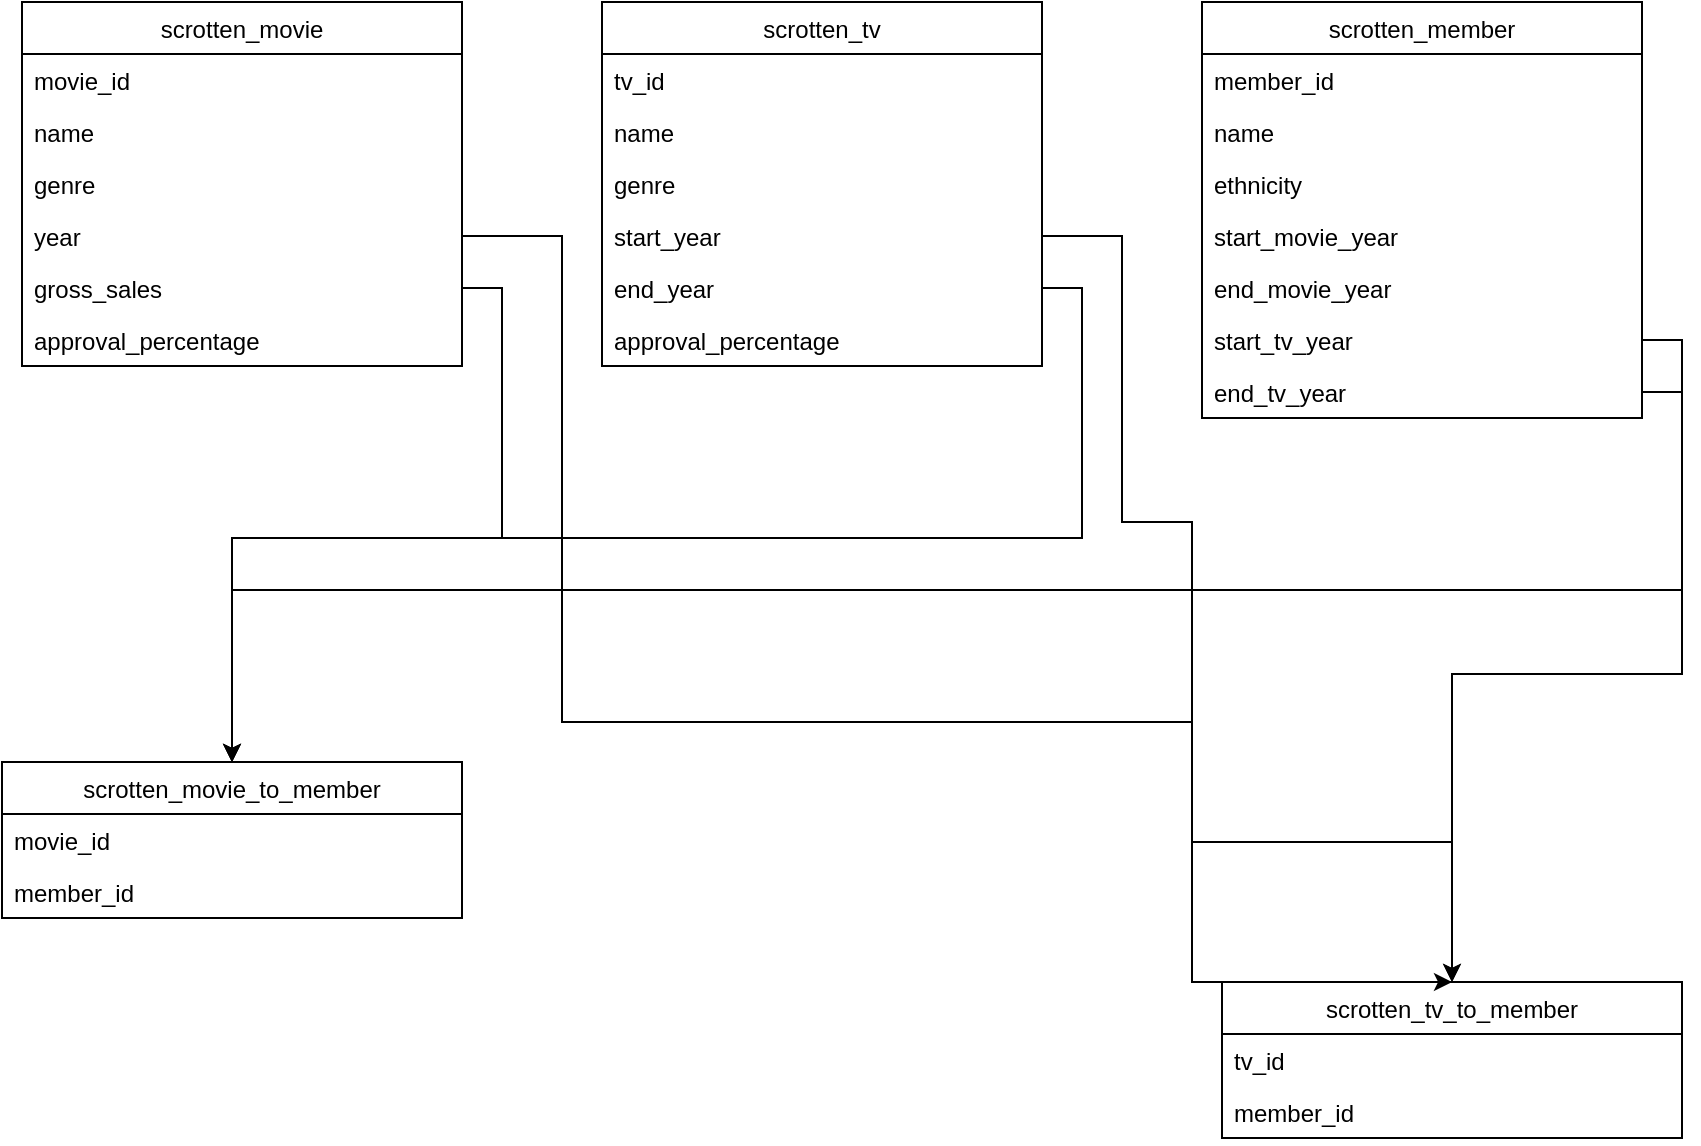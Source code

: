 <mxfile>
    <diagram name="Page-1" id="9f46799a-70d6-7492-0946-bef42562c5a5">
        <mxGraphModel dx="421" dy="753" grid="1" gridSize="10" guides="1" tooltips="1" connect="1" arrows="1" fold="1" page="1" pageScale="1" pageWidth="1100" pageHeight="850" background="none" math="0" shadow="0">
            <root>
                <mxCell id="0"/>
                <mxCell id="1" parent="0"/>
                <mxCell id="0PVAmD6CbVCiySTQS2vP-5" value="scrotten_movie" style="swimlane;fontStyle=0;childLayout=stackLayout;horizontal=1;startSize=26;horizontalStack=0;resizeParent=1;resizeParentMax=0;resizeLast=0;collapsible=1;marginBottom=0;" parent="1" vertex="1">
                    <mxGeometry x="90" y="80" width="220" height="182" as="geometry"/>
                </mxCell>
                <mxCell id="0PVAmD6CbVCiySTQS2vP-6" value="movie_id" style="text;strokeColor=none;fillColor=none;align=left;verticalAlign=top;spacingLeft=4;spacingRight=4;overflow=hidden;rotatable=0;points=[[0,0.5],[1,0.5]];portConstraint=eastwest;" parent="0PVAmD6CbVCiySTQS2vP-5" vertex="1">
                    <mxGeometry y="26" width="220" height="26" as="geometry"/>
                </mxCell>
                <mxCell id="0PVAmD6CbVCiySTQS2vP-7" value="name" style="text;strokeColor=none;fillColor=none;align=left;verticalAlign=top;spacingLeft=4;spacingRight=4;overflow=hidden;rotatable=0;points=[[0,0.5],[1,0.5]];portConstraint=eastwest;" parent="0PVAmD6CbVCiySTQS2vP-5" vertex="1">
                    <mxGeometry y="52" width="220" height="26" as="geometry"/>
                </mxCell>
                <mxCell id="0PVAmD6CbVCiySTQS2vP-27" value="genre" style="text;strokeColor=none;fillColor=none;align=left;verticalAlign=top;spacingLeft=4;spacingRight=4;overflow=hidden;rotatable=0;points=[[0,0.5],[1,0.5]];portConstraint=eastwest;" parent="0PVAmD6CbVCiySTQS2vP-5" vertex="1">
                    <mxGeometry y="78" width="220" height="26" as="geometry"/>
                </mxCell>
                <mxCell id="0PVAmD6CbVCiySTQS2vP-8" value="year" style="text;strokeColor=none;fillColor=none;align=left;verticalAlign=top;spacingLeft=4;spacingRight=4;overflow=hidden;rotatable=0;points=[[0,0.5],[1,0.5]];portConstraint=eastwest;" parent="0PVAmD6CbVCiySTQS2vP-5" vertex="1">
                    <mxGeometry y="104" width="220" height="26" as="geometry"/>
                </mxCell>
                <mxCell id="0PVAmD6CbVCiySTQS2vP-30" value="gross_sales" style="text;strokeColor=none;fillColor=none;align=left;verticalAlign=top;spacingLeft=4;spacingRight=4;overflow=hidden;rotatable=0;points=[[0,0.5],[1,0.5]];portConstraint=eastwest;" parent="0PVAmD6CbVCiySTQS2vP-5" vertex="1">
                    <mxGeometry y="130" width="220" height="26" as="geometry"/>
                </mxCell>
                <mxCell id="23" value="approval_percentage" style="text;strokeColor=none;fillColor=none;align=left;verticalAlign=top;spacingLeft=4;spacingRight=4;overflow=hidden;rotatable=0;points=[[0,0.5],[1,0.5]];portConstraint=eastwest;" parent="0PVAmD6CbVCiySTQS2vP-5" vertex="1">
                    <mxGeometry y="156" width="220" height="26" as="geometry"/>
                </mxCell>
                <mxCell id="0PVAmD6CbVCiySTQS2vP-11" value="scrotten_member" style="swimlane;fontStyle=0;childLayout=stackLayout;horizontal=1;startSize=26;horizontalStack=0;resizeParent=1;resizeParentMax=0;resizeLast=0;collapsible=1;marginBottom=0;" parent="1" vertex="1">
                    <mxGeometry x="680" y="80" width="220" height="208" as="geometry"/>
                </mxCell>
                <mxCell id="0PVAmD6CbVCiySTQS2vP-12" value="member_id" style="text;strokeColor=none;fillColor=none;align=left;verticalAlign=top;spacingLeft=4;spacingRight=4;overflow=hidden;rotatable=0;points=[[0,0.5],[1,0.5]];portConstraint=eastwest;" parent="0PVAmD6CbVCiySTQS2vP-11" vertex="1">
                    <mxGeometry y="26" width="220" height="26" as="geometry"/>
                </mxCell>
                <mxCell id="0PVAmD6CbVCiySTQS2vP-29" value="name" style="text;strokeColor=none;fillColor=none;align=left;verticalAlign=top;spacingLeft=4;spacingRight=4;overflow=hidden;rotatable=0;points=[[0,0.5],[1,0.5]];portConstraint=eastwest;" parent="0PVAmD6CbVCiySTQS2vP-11" vertex="1">
                    <mxGeometry y="52" width="220" height="26" as="geometry"/>
                </mxCell>
                <mxCell id="0PVAmD6CbVCiySTQS2vP-26" value="ethnicity" style="text;strokeColor=none;fillColor=none;align=left;verticalAlign=top;spacingLeft=4;spacingRight=4;overflow=hidden;rotatable=0;points=[[0,0.5],[1,0.5]];portConstraint=eastwest;" parent="0PVAmD6CbVCiySTQS2vP-11" vertex="1">
                    <mxGeometry y="78" width="220" height="26" as="geometry"/>
                </mxCell>
                <mxCell id="0PVAmD6CbVCiySTQS2vP-13" value="start_movie_year" style="text;strokeColor=none;fillColor=none;align=left;verticalAlign=top;spacingLeft=4;spacingRight=4;overflow=hidden;rotatable=0;points=[[0,0.5],[1,0.5]];portConstraint=eastwest;" parent="0PVAmD6CbVCiySTQS2vP-11" vertex="1">
                    <mxGeometry y="104" width="220" height="26" as="geometry"/>
                </mxCell>
                <mxCell id="0PVAmD6CbVCiySTQS2vP-23" value="end_movie_year" style="text;strokeColor=none;fillColor=none;align=left;verticalAlign=top;spacingLeft=4;spacingRight=4;overflow=hidden;rotatable=0;points=[[0,0.5],[1,0.5]];portConstraint=eastwest;" parent="0PVAmD6CbVCiySTQS2vP-11" vertex="1">
                    <mxGeometry y="130" width="220" height="26" as="geometry"/>
                </mxCell>
                <mxCell id="0PVAmD6CbVCiySTQS2vP-24" value="start_tv_year" style="text;strokeColor=none;fillColor=none;align=left;verticalAlign=top;spacingLeft=4;spacingRight=4;overflow=hidden;rotatable=0;points=[[0,0.5],[1,0.5]];portConstraint=eastwest;" parent="0PVAmD6CbVCiySTQS2vP-11" vertex="1">
                    <mxGeometry y="156" width="220" height="26" as="geometry"/>
                </mxCell>
                <mxCell id="0PVAmD6CbVCiySTQS2vP-25" value="end_tv_year" style="text;strokeColor=none;fillColor=none;align=left;verticalAlign=top;spacingLeft=4;spacingRight=4;overflow=hidden;rotatable=0;points=[[0,0.5],[1,0.5]];portConstraint=eastwest;" parent="0PVAmD6CbVCiySTQS2vP-11" vertex="1">
                    <mxGeometry y="182" width="220" height="26" as="geometry"/>
                </mxCell>
                <mxCell id="0PVAmD6CbVCiySTQS2vP-16" value="scrotten_tv" style="swimlane;fontStyle=0;childLayout=stackLayout;horizontal=1;startSize=26;horizontalStack=0;resizeParent=1;resizeParentMax=0;resizeLast=0;collapsible=1;marginBottom=0;" parent="1" vertex="1">
                    <mxGeometry x="380" y="80" width="220" height="182" as="geometry"/>
                </mxCell>
                <mxCell id="0PVAmD6CbVCiySTQS2vP-17" value="tv_id" style="text;strokeColor=none;fillColor=none;align=left;verticalAlign=top;spacingLeft=4;spacingRight=4;overflow=hidden;rotatable=0;points=[[0,0.5],[1,0.5]];portConstraint=eastwest;" parent="0PVAmD6CbVCiySTQS2vP-16" vertex="1">
                    <mxGeometry y="26" width="220" height="26" as="geometry"/>
                </mxCell>
                <mxCell id="0PVAmD6CbVCiySTQS2vP-18" value="name" style="text;strokeColor=none;fillColor=none;align=left;verticalAlign=top;spacingLeft=4;spacingRight=4;overflow=hidden;rotatable=0;points=[[0,0.5],[1,0.5]];portConstraint=eastwest;" parent="0PVAmD6CbVCiySTQS2vP-16" vertex="1">
                    <mxGeometry y="52" width="220" height="26" as="geometry"/>
                </mxCell>
                <mxCell id="0PVAmD6CbVCiySTQS2vP-28" value="genre" style="text;strokeColor=none;fillColor=none;align=left;verticalAlign=top;spacingLeft=4;spacingRight=4;overflow=hidden;rotatable=0;points=[[0,0.5],[1,0.5]];portConstraint=eastwest;" parent="0PVAmD6CbVCiySTQS2vP-16" vertex="1">
                    <mxGeometry y="78" width="220" height="26" as="geometry"/>
                </mxCell>
                <mxCell id="0PVAmD6CbVCiySTQS2vP-19" value="start_year" style="text;strokeColor=none;fillColor=none;align=left;verticalAlign=top;spacingLeft=4;spacingRight=4;overflow=hidden;rotatable=0;points=[[0,0.5],[1,0.5]];portConstraint=eastwest;" parent="0PVAmD6CbVCiySTQS2vP-16" vertex="1">
                    <mxGeometry y="104" width="220" height="26" as="geometry"/>
                </mxCell>
                <mxCell id="0PVAmD6CbVCiySTQS2vP-20" value="end_year" style="text;strokeColor=none;fillColor=none;align=left;verticalAlign=top;spacingLeft=4;spacingRight=4;overflow=hidden;rotatable=0;points=[[0,0.5],[1,0.5]];portConstraint=eastwest;" parent="0PVAmD6CbVCiySTQS2vP-16" vertex="1">
                    <mxGeometry y="130" width="220" height="26" as="geometry"/>
                </mxCell>
                <mxCell id="25" value="approval_percentage" style="text;strokeColor=none;fillColor=none;align=left;verticalAlign=top;spacingLeft=4;spacingRight=4;overflow=hidden;rotatable=0;points=[[0,0.5],[1,0.5]];portConstraint=eastwest;" parent="0PVAmD6CbVCiySTQS2vP-16" vertex="1">
                    <mxGeometry y="156" width="220" height="26" as="geometry"/>
                </mxCell>
                <mxCell id="4" value="scrotten_movie_to_member" style="swimlane;fontStyle=0;childLayout=stackLayout;horizontal=1;startSize=26;fillColor=none;horizontalStack=0;resizeParent=1;resizeParentMax=0;resizeLast=0;collapsible=1;marginBottom=0;" parent="1" vertex="1">
                    <mxGeometry x="80" y="460" width="230" height="78" as="geometry"/>
                </mxCell>
                <mxCell id="5" value="movie_id" style="text;strokeColor=none;fillColor=none;align=left;verticalAlign=top;spacingLeft=4;spacingRight=4;overflow=hidden;rotatable=0;points=[[0,0.5],[1,0.5]];portConstraint=eastwest;" parent="4" vertex="1">
                    <mxGeometry y="26" width="230" height="26" as="geometry"/>
                </mxCell>
                <mxCell id="6" value="member_id" style="text;strokeColor=none;fillColor=none;align=left;verticalAlign=top;spacingLeft=4;spacingRight=4;overflow=hidden;rotatable=0;points=[[0,0.5],[1,0.5]];portConstraint=eastwest;" parent="4" vertex="1">
                    <mxGeometry y="52" width="230" height="26" as="geometry"/>
                </mxCell>
                <mxCell id="8" value="scrotten_tv_to_member" style="swimlane;fontStyle=0;childLayout=stackLayout;horizontal=1;startSize=26;fillColor=none;horizontalStack=0;resizeParent=1;resizeParentMax=0;resizeLast=0;collapsible=1;marginBottom=0;" parent="1" vertex="1">
                    <mxGeometry x="690" y="570" width="230" height="78" as="geometry"/>
                </mxCell>
                <mxCell id="9" value="tv_id" style="text;strokeColor=none;fillColor=none;align=left;verticalAlign=top;spacingLeft=4;spacingRight=4;overflow=hidden;rotatable=0;points=[[0,0.5],[1,0.5]];portConstraint=eastwest;" parent="8" vertex="1">
                    <mxGeometry y="26" width="230" height="26" as="geometry"/>
                </mxCell>
                <mxCell id="10" value="member_id" style="text;strokeColor=none;fillColor=none;align=left;verticalAlign=top;spacingLeft=4;spacingRight=4;overflow=hidden;rotatable=0;points=[[0,0.5],[1,0.5]];portConstraint=eastwest;" parent="8" vertex="1">
                    <mxGeometry y="52" width="230" height="26" as="geometry"/>
                </mxCell>
                <mxCell id="15" style="edgeStyle=orthogonalEdgeStyle;rounded=0;orthogonalLoop=1;jettySize=auto;html=1;exitX=1;exitY=0.5;exitDx=0;exitDy=0;entryX=0.5;entryY=0;entryDx=0;entryDy=0;" parent="1" source="0PVAmD6CbVCiySTQS2vP-30" target="4" edge="1">
                    <mxGeometry relative="1" as="geometry"/>
                </mxCell>
                <mxCell id="16" style="edgeStyle=orthogonalEdgeStyle;rounded=0;orthogonalLoop=1;jettySize=auto;html=1;exitX=1;exitY=0.5;exitDx=0;exitDy=0;entryX=0.5;entryY=0;entryDx=0;entryDy=0;" parent="1" source="0PVAmD6CbVCiySTQS2vP-20" target="4" edge="1">
                    <mxGeometry relative="1" as="geometry"/>
                </mxCell>
                <mxCell id="18" style="edgeStyle=orthogonalEdgeStyle;rounded=0;orthogonalLoop=1;jettySize=auto;html=1;exitX=1;exitY=0.5;exitDx=0;exitDy=0;entryX=0.5;entryY=0;entryDx=0;entryDy=0;" parent="1" source="0PVAmD6CbVCiySTQS2vP-25" target="4" edge="1">
                    <mxGeometry relative="1" as="geometry"/>
                </mxCell>
                <mxCell id="19" style="edgeStyle=orthogonalEdgeStyle;rounded=0;orthogonalLoop=1;jettySize=auto;html=1;exitX=1;exitY=0.5;exitDx=0;exitDy=0;entryX=0.5;entryY=0;entryDx=0;entryDy=0;" parent="1" source="0PVAmD6CbVCiySTQS2vP-8" target="8" edge="1">
                    <mxGeometry relative="1" as="geometry">
                        <Array as="points">
                            <mxPoint x="360" y="197"/>
                            <mxPoint x="360" y="440"/>
                            <mxPoint x="675" y="440"/>
                        </Array>
                    </mxGeometry>
                </mxCell>
                <mxCell id="20" style="edgeStyle=orthogonalEdgeStyle;rounded=0;orthogonalLoop=1;jettySize=auto;html=1;exitX=1;exitY=0.5;exitDx=0;exitDy=0;entryX=0.5;entryY=0;entryDx=0;entryDy=0;" parent="1" source="0PVAmD6CbVCiySTQS2vP-19" target="8" edge="1">
                    <mxGeometry relative="1" as="geometry">
                        <Array as="points">
                            <mxPoint x="640" y="197"/>
                            <mxPoint x="640" y="340"/>
                            <mxPoint x="675" y="340"/>
                            <mxPoint x="675" y="500"/>
                            <mxPoint x="805" y="500"/>
                        </Array>
                    </mxGeometry>
                </mxCell>
                <mxCell id="21" style="edgeStyle=orthogonalEdgeStyle;rounded=0;orthogonalLoop=1;jettySize=auto;html=1;exitX=1;exitY=0.5;exitDx=0;exitDy=0;entryX=0.5;entryY=0;entryDx=0;entryDy=0;" parent="1" source="0PVAmD6CbVCiySTQS2vP-24" target="8" edge="1">
                    <mxGeometry relative="1" as="geometry"/>
                </mxCell>
            </root>
        </mxGraphModel>
    </diagram>
</mxfile>